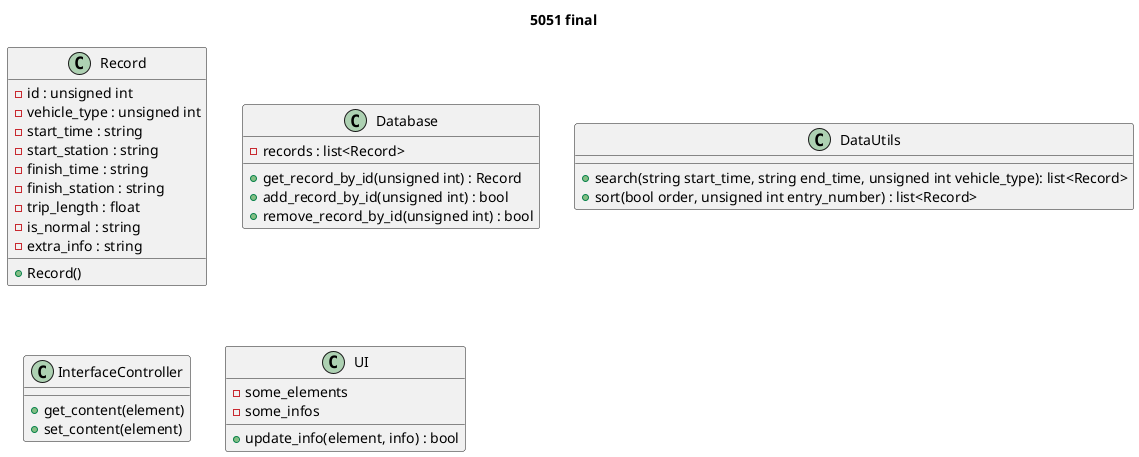 /*
 * @Author: Neil.Chen Zifeng 
 * @Date: 2021-12-02 18:35:10
 * @Last Modified by: Neil.Chen Zifeng
 * @Last Modified time: 2021-12-02 18:35:10
 */

 @startuml 5051 final
 title 5051 final

 class Record {
    - id : unsigned int
    - vehicle_type : unsigned int
    - start_time : string
    - start_station : string
    - finish_time : string
    - finish_station : string
    - trip_length : float
    - is_normal : string
    - extra_info : string
    + Record()
}

class Database {
    - records : list<Record>
    + get_record_by_id(unsigned int) : Record
    + add_record_by_id(unsigned int) : bool
    + remove_record_by_id(unsigned int) : bool
}

class DataUtils {
    + search(string start_time, string end_time, unsigned int vehicle_type): list<Record>
    + sort(bool order, unsigned int entry_number) : list<Record>
}

class InterfaceController {
    + get_content(element)
    + set_content(element)
}

class UI {
    - some_elements
    - some_infos
    + update_info(element, info) : bool
}